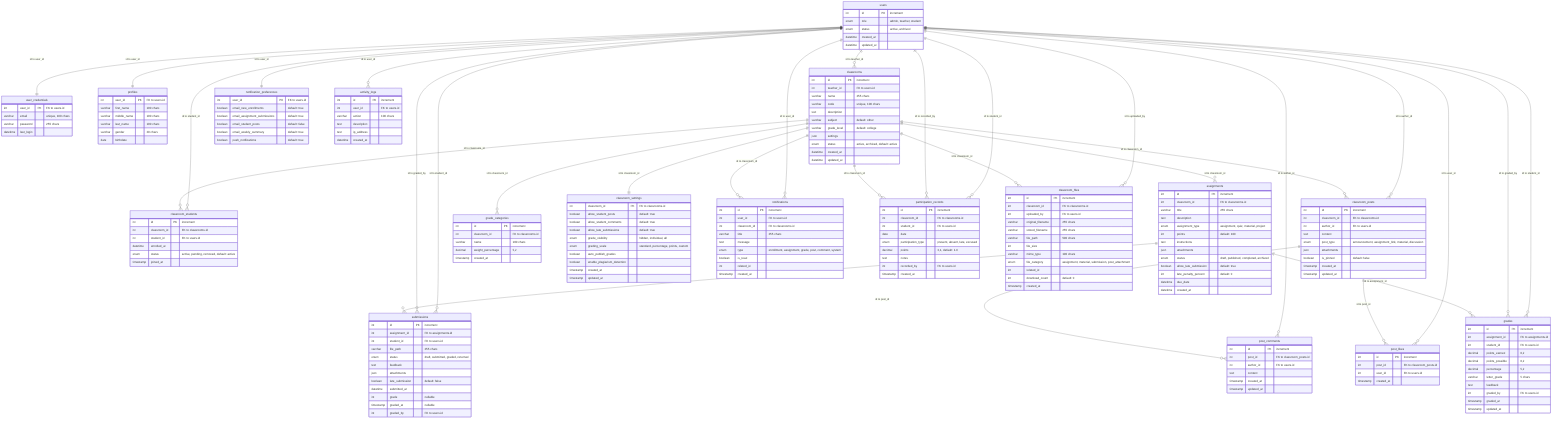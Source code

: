 erDiagram
    users {
        int id PK "increment"
        enum role "admin, teacher, student"
        enum status "active, archived"
        datetime created_at
        datetime updated_at
    }

    user_credentials {
        int user_id PK "FK to users.id"
        varchar email "unique, 100 chars"
        varchar password "255 chars"
        datetime last_login
    }

    profiles {
        int user_id PK "FK to users.id"
        varchar first_name "100 chars"
        varchar middle_name "100 chars"
        varchar last_name "100 chars"
        varchar gender "20 chars"
        date birthdate
    }

    classrooms {
        int id PK "increment"
        int teacher_id "FK to users.id"
        varchar name "255 chars"
        varchar code "unique, 100 chars"
        text description
        varchar subject "default: other"
        varchar grade_level "default: college"
        json settings
        enum status "active, archived, default: active"
        datetime created_at
        datetime updated_at
    }

    classroom_students {
        int id PK "increment"
        int classroom_id "FK to classrooms.id"
        int student_id "FK to users.id"
        datetime enrolled_at
        enum status "active, pending, removed, default: active"
        timestamp joined_at
    }

    assignments {
        int id PK "increment"
        int classroom_id "FK to classrooms.id"
        varchar title "255 chars"
        text description
        enum assignment_type "assignment, quiz, material, project"
        int points "default: 100"
        text instructions
        json attachments
        enum status "draft, published, completed, archived"
        boolean allow_late_submission "default: true"
        int late_penalty_percent "default: 0"
        datetime due_date
        datetime created_at
    }

    submissions {
        int id PK "increment"
        int assignment_id "FK to assignments.id"
        int student_id "FK to users.id"
        varchar file_path "255 chars"
        enum status "draft, submitted, graded, returned"
        text feedback
        json attachments
        boolean late_submission "default: false"
        datetime submitted_at
        int grade "nullable"
        timestamp graded_at "nullable"
        int graded_by "FK to users.id"
    }

    classroom_posts {
        int id PK "increment"
        int classroom_id "FK to classrooms.id"
        int author_id "FK to users.id"
        text content
        enum post_type "announcement, assignment_link, material, discussion"
        json attachments
        boolean is_pinned "default: false"
        timestamp created_at
        timestamp updated_at
    }

    post_comments {
        int id PK "increment"
        int post_id "FK to classroom_posts.id"
        int author_id "FK to users.id"
        text content
        timestamp created_at
        timestamp updated_at
    }

    post_likes {
        int id PK "increment"
        int post_id "FK to classroom_posts.id"
        int user_id "FK to users.id"
        timestamp created_at
    }

    grade_categories {
        int id PK "increment"
        int classroom_id "FK to classrooms.id"
        varchar name "100 chars"
        decimal weight_percentage "5,2"
        timestamp created_at
    }

    grades {
        int id PK "increment"
        int assignment_id "FK to assignments.id"
        int student_id "FK to users.id"
        decimal points_earned "8,2"
        decimal points_possible "8,2"
        decimal percentage "5,2"
        varchar letter_grade "5 chars"
        text feedback
        int graded_by "FK to users.id"
        timestamp graded_at
        timestamp updated_at
    }

    classroom_settings {
        int classroom_id PK "FK to classrooms.id"
        boolean allow_student_posts "default: true"
        boolean allow_student_comments "default: true"
        boolean allow_late_submissions "default: true"
        enum grade_visibility "hidden, individual, all"
        enum grading_scale "standard, percentage, points, custom"
        boolean auto_publish_grades
        boolean enable_plagiarism_detection
        timestamp created_at
        timestamp updated_at
    }

    notifications {
        int id PK "increment"
        int user_id "FK to users.id"
        int classroom_id "FK to classrooms.id"
        varchar title "255 chars"
        text message
        enum type "enrollment, assignment, grade, post, comment, system"
        boolean is_read
        int related_id
        timestamp created_at
    }

    notification_preferences {
        int user_id PK "FK to users.id"
        boolean email_new_enrollments "default: true"
        boolean email_assignment_submissions "default: true"
        boolean email_student_posts "default: false"
        boolean email_weekly_summary "default: true"
        boolean push_notifications "default: true"
    }

    participation_records {
        int id PK "increment"
        int classroom_id "FK to classrooms.id"
        int student_id "FK to users.id"
        date date
        enum participation_type "present, absent, late, excused"
        decimal points "3,1, default: 1.0"
        text notes
        int recorded_by "FK to users.id"
        timestamp created_at
    }

    classroom_files {
        int id PK "increment"
        int classroom_id "FK to classrooms.id"
        int uploaded_by "FK to users.id"
        varchar original_filename "255 chars"
        varchar stored_filename "255 chars"
        varchar file_path "500 chars"
        int file_size
        varchar mime_type "100 chars"
        enum file_category "assignment, material, submission, post_attachment"
        int related_id
        int download_count "default: 0"
        timestamp created_at
    }

    activity_logs {
        int id PK "increment"
        int user_id "FK to users.id"
        varchar action "100 chars"
        text description
        text ip_address
        datetime created_at
    }

    %% Relationships with specific column mappings
    users ||--|| user_credentials : "id to user_id"
    users ||--|| profiles : "id to user_id"
    users ||--o{ classrooms : "id to teacher_id"
    users ||--o{ classroom_students : "id to student_id"
    users ||--o{ submissions : "id to student_id"
    users ||--o{ submissions : "id to graded_by"
    users ||--o{ classroom_posts : "id to author_id"
    users ||--o{ post_comments : "id to author_id"
    users ||--o{ post_likes : "id to user_id"
    users ||--o{ grades : "id to student_id"
    users ||--o{ grades : "id to graded_by"
    users ||--o{ activity_logs : "id to user_id"
    users ||--o{ notifications : "id to user_id"
    users ||--|| notification_preferences : "id to user_id"
    users ||--o{ participation_records : "id to student_id"
    users ||--o{ participation_records : "id to recorded_by"
    users ||--o{ classroom_files : "id to uploaded_by"

    classrooms ||--|| classroom_settings : "id to classroom_id"
    classrooms ||--o{ classroom_students : "id to classroom_id"
    classrooms ||--o{ assignments : "id to classroom_id"
    classrooms ||--o{ classroom_posts : "id to classroom_id"
    classrooms ||--o{ grade_categories : "id to classroom_id"
    classrooms ||--o{ notifications : "id to classroom_id"
    classrooms ||--o{ participation_records : "id to classroom_id"
    classrooms ||--o{ classroom_files : "id to classroom_id"

    assignments ||--o{ submissions : "id to assignment_id"
    assignments ||--o{ grades : "id to assignment_id"
    
    classroom_posts ||--o{ post_comments : "id to post_id"
    classroom_posts ||--o{ post_likes : "id to post_id"
